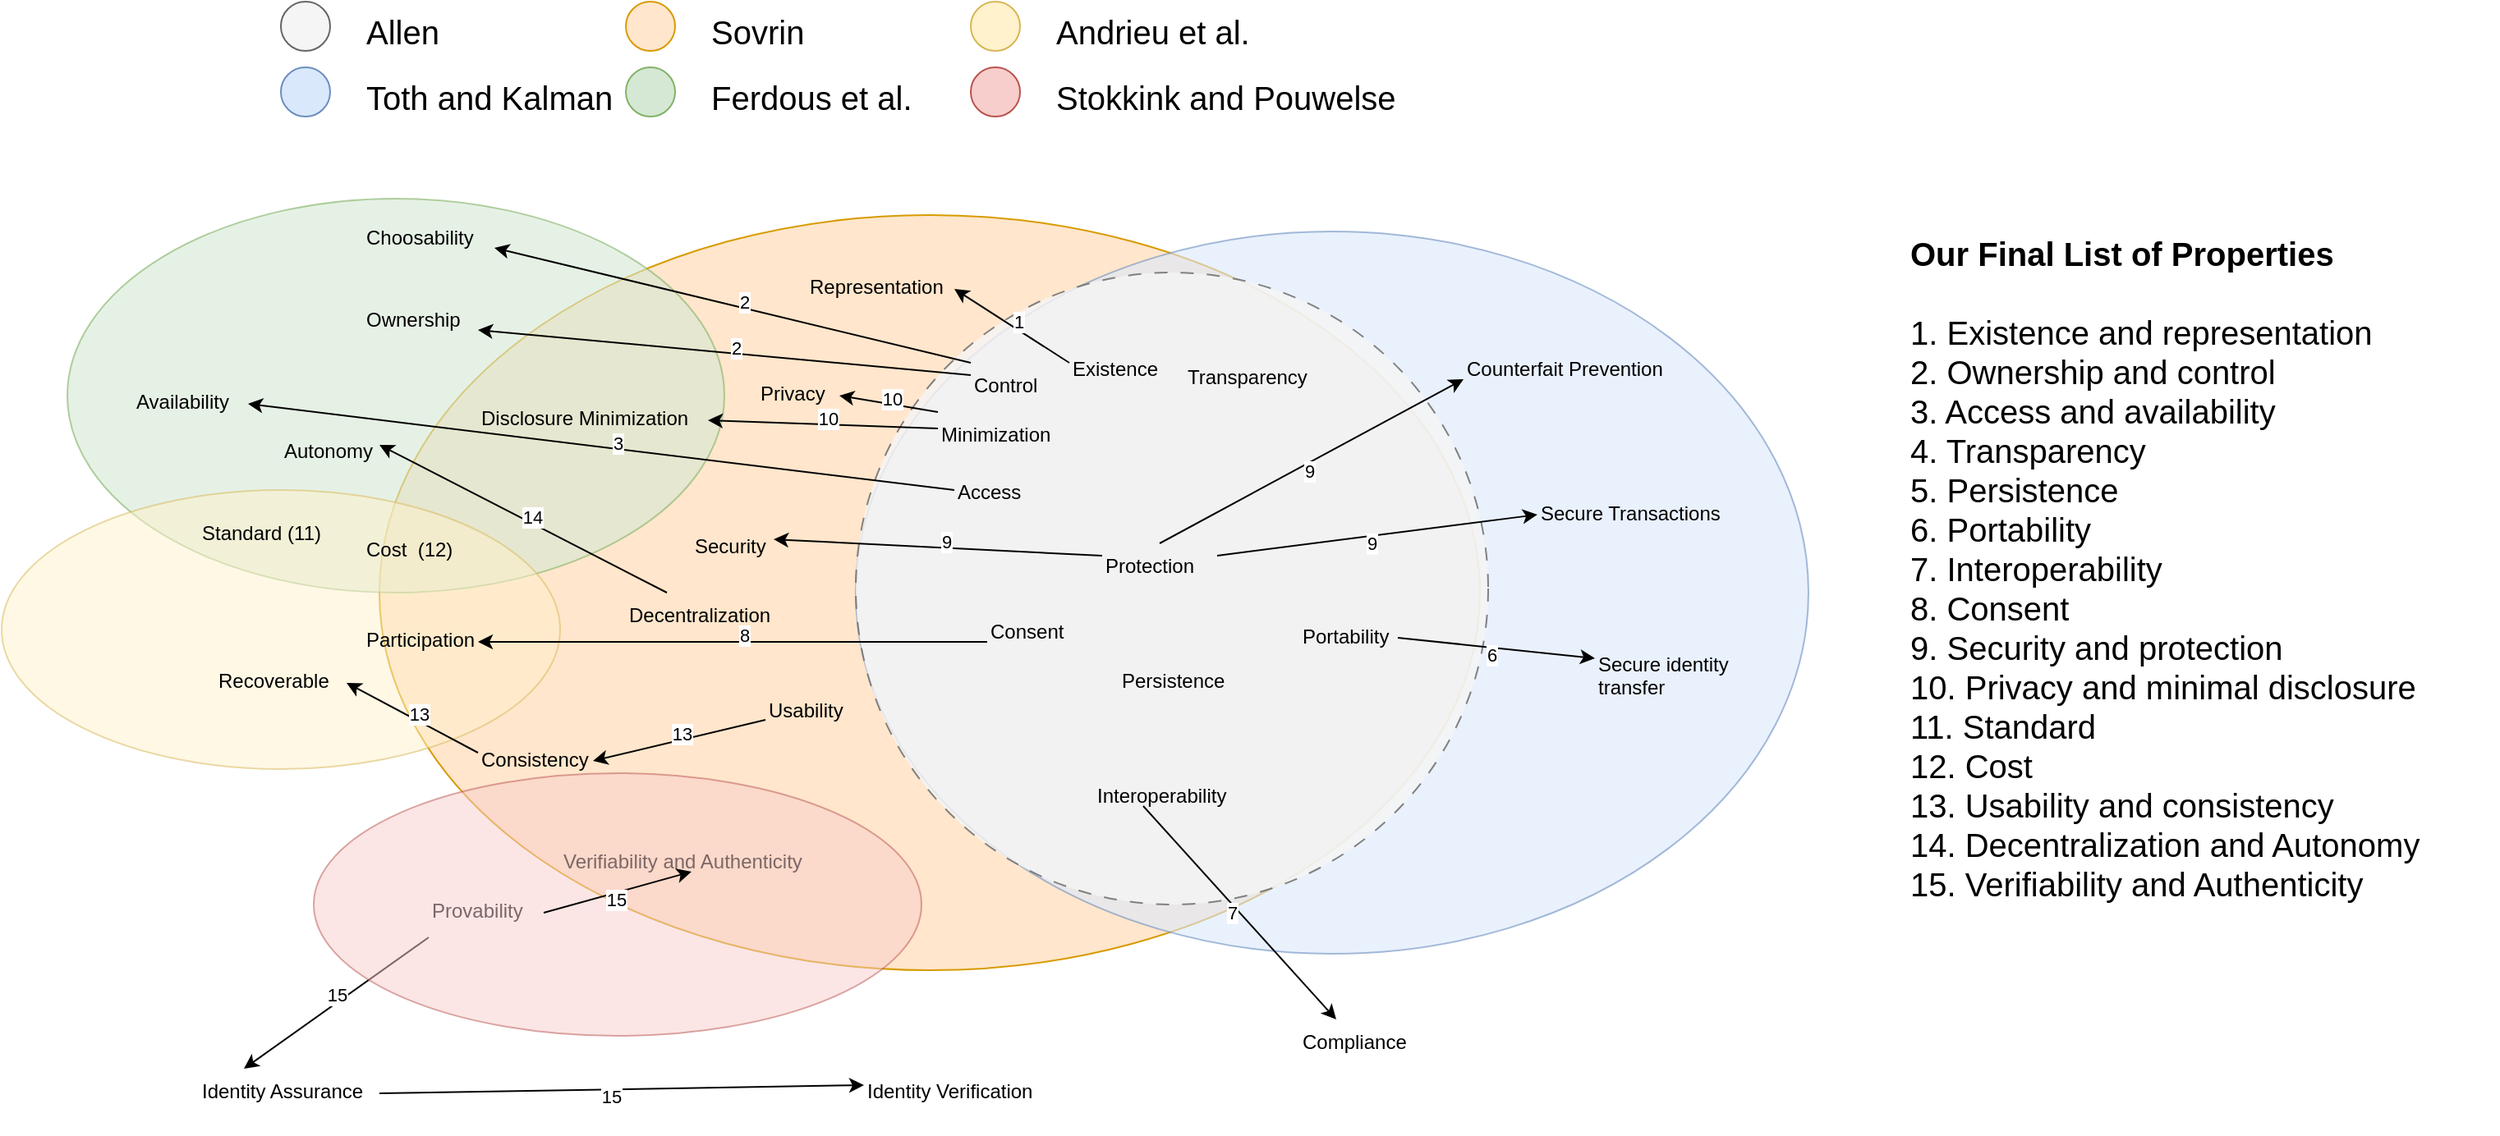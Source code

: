 <mxfile version="26.0.2">
  <diagram name="Page-1" id="9GJf1yy84qRueSx3Px-P">
    <mxGraphModel dx="2294" dy="1887" grid="1" gridSize="10" guides="1" tooltips="1" connect="1" arrows="1" fold="1" page="1" pageScale="1" pageWidth="850" pageHeight="1100" math="0" shadow="0">
      <root>
        <mxCell id="0" />
        <mxCell id="1" parent="0" />
        <mxCell id="8B6ErlbY6OxzYZ6iaxC0-92" value="" style="ellipse;whiteSpace=wrap;html=1;direction=west;fillColor=#ffe6cc;strokeColor=#d79b00;" parent="1" vertex="1">
          <mxGeometry x="-280" y="10" width="670" height="460" as="geometry" />
        </mxCell>
        <mxCell id="8B6ErlbY6OxzYZ6iaxC0-117" value="" style="ellipse;whiteSpace=wrap;html=1;direction=south;fillColor=#dae8fc;strokeColor=#6c8ebf;opacity=60;" parent="1" vertex="1">
          <mxGeometry x="10" y="20" width="580" height="440" as="geometry" />
        </mxCell>
        <mxCell id="8B6ErlbY6OxzYZ6iaxC0-107" value="" style="ellipse;whiteSpace=wrap;html=1;fillColor=#d5e8d4;strokeColor=#82b366;opacity=60;" parent="1" vertex="1">
          <mxGeometry x="-470" width="400" height="240" as="geometry" />
        </mxCell>
        <mxCell id="8B6ErlbY6OxzYZ6iaxC0-103" value="" style="ellipse;whiteSpace=wrap;html=1;fillColor=#fff2cc;strokeColor=#d6b656;opacity=50;" parent="1" vertex="1">
          <mxGeometry x="-510" y="177.5" width="340" height="170" as="geometry" />
        </mxCell>
        <mxCell id="8B6ErlbY6OxzYZ6iaxC0-83" value="" style="ellipse;whiteSpace=wrap;html=1;aspect=fixed;fillColor=#f5f5f5;dashed=1;dashPattern=8 8;fontColor=#333333;strokeColor=#666666;opacity=80;" parent="1" vertex="1">
          <mxGeometry x="10" y="45" width="385" height="385" as="geometry" />
        </mxCell>
        <mxCell id="8B6ErlbY6OxzYZ6iaxC0-40" value="" style="endArrow=classic;html=1;rounded=0;entryX=1;entryY=0.5;entryDx=0;entryDy=0;exitX=0;exitY=0.5;exitDx=0;exitDy=0;" parent="1" source="8B6ErlbY6OxzYZ6iaxC0-9" target="8B6ErlbY6OxzYZ6iaxC0-39" edge="1">
          <mxGeometry width="50" height="50" relative="1" as="geometry">
            <mxPoint x="205" y="350" as="sourcePoint" />
            <mxPoint x="293" y="460" as="targetPoint" />
          </mxGeometry>
        </mxCell>
        <mxCell id="8B6ErlbY6OxzYZ6iaxC0-41" value="8" style="edgeLabel;html=1;align=center;verticalAlign=middle;resizable=0;points=[];" parent="8B6ErlbY6OxzYZ6iaxC0-40" vertex="1" connectable="0">
          <mxGeometry x="-0.043" y="-4" relative="1" as="geometry">
            <mxPoint as="offset" />
          </mxGeometry>
        </mxCell>
        <mxCell id="ioSifhS3gLt-roLZk4ps-7" value="&lt;div&gt;&lt;b&gt;&lt;font style=&quot;font-size: 20px;&quot;&gt;Our Final List of Properties&lt;/font&gt;&lt;/b&gt;&lt;/div&gt;&lt;div&gt;&lt;font style=&quot;font-size: 20px;&quot;&gt;&lt;br&gt;&lt;/font&gt;&lt;/div&gt;&lt;div&gt;&lt;font style=&quot;font-size: 20px;&quot;&gt;1. Existence and representation&lt;/font&gt;&lt;/div&gt;&lt;div&gt;&lt;font style=&quot;font-size: 20px;&quot;&gt;2. Ownership and control&lt;/font&gt;&lt;/div&gt;&lt;div&gt;&lt;font style=&quot;font-size: 20px;&quot;&gt;3. Access and availability&lt;/font&gt;&lt;/div&gt;&lt;div&gt;&lt;font style=&quot;font-size: 20px;&quot;&gt;4. Transparency&lt;/font&gt;&lt;/div&gt;&lt;div&gt;&lt;font style=&quot;font-size: 20px;&quot;&gt;5. Persistence&lt;/font&gt;&lt;/div&gt;&lt;div&gt;&lt;font style=&quot;font-size: 20px;&quot;&gt;6. Portability&lt;/font&gt;&lt;/div&gt;&lt;div&gt;&lt;font style=&quot;font-size: 20px;&quot;&gt;7. Interoperability&lt;/font&gt;&lt;/div&gt;&lt;div&gt;&lt;font style=&quot;font-size: 20px;&quot;&gt;8. Consent&lt;/font&gt;&lt;/div&gt;&lt;div&gt;&lt;font style=&quot;font-size: 20px;&quot;&gt;9. Security and protection&lt;/font&gt;&lt;/div&gt;&lt;div&gt;&lt;font style=&quot;font-size: 20px;&quot;&gt;10. Privacy and minimal disclosure&lt;/font&gt;&lt;/div&gt;&lt;div&gt;&lt;font style=&quot;font-size: 20px;&quot;&gt;11. Standard&lt;/font&gt;&lt;/div&gt;&lt;div&gt;&lt;font style=&quot;font-size: 20px;&quot;&gt;12. Cost&lt;/font&gt;&lt;/div&gt;&lt;div&gt;&lt;font style=&quot;font-size: 20px;&quot;&gt;13. Usability and consistency&lt;/font&gt;&lt;/div&gt;&lt;div&gt;&lt;font style=&quot;font-size: 20px;&quot;&gt;14. Decentralization and Autonomy&lt;/font&gt;&lt;/div&gt;&lt;div&gt;&lt;font style=&quot;font-size: 20px;&quot;&gt;15. Verifiability and Authenticity&lt;/font&gt;&lt;/div&gt;" style="rounded=1;whiteSpace=wrap;html=1;align=left;fillColor=none;strokeColor=none;strokeWidth=2;" parent="1" vertex="1">
          <mxGeometry x="650" y="27.5" width="360" height="395" as="geometry" />
        </mxCell>
        <mxCell id="8B6ErlbY6OxzYZ6iaxC0-2" value="Existence &amp;nbsp;" style="text;whiteSpace=wrap;html=1;" parent="1" vertex="1">
          <mxGeometry x="140" y="90" width="90" height="40" as="geometry" />
        </mxCell>
        <mxCell id="8B6ErlbY6OxzYZ6iaxC0-3" value="Control &amp;nbsp;" style="text;whiteSpace=wrap;html=1;" parent="1" vertex="1">
          <mxGeometry x="80" y="100" width="50" height="30" as="geometry" />
        </mxCell>
        <mxCell id="8B6ErlbY6OxzYZ6iaxC0-4" value="Access &amp;nbsp;" style="text;whiteSpace=wrap;html=1;" parent="1" vertex="1">
          <mxGeometry x="70" y="165" width="50" height="25" as="geometry" />
        </mxCell>
        <mxCell id="8B6ErlbY6OxzYZ6iaxC0-5" value="Transparency &amp;nbsp;" style="text;whiteSpace=wrap;html=1;" parent="1" vertex="1">
          <mxGeometry x="210" y="95" width="110" height="40" as="geometry" />
        </mxCell>
        <mxCell id="8B6ErlbY6OxzYZ6iaxC0-6" value="Persistence &amp;nbsp;" style="text;whiteSpace=wrap;html=1;" parent="1" vertex="1">
          <mxGeometry x="170" y="280" width="100" height="40" as="geometry" />
        </mxCell>
        <mxCell id="8B6ErlbY6OxzYZ6iaxC0-7" value="Portability &amp;nbsp;" style="text;whiteSpace=wrap;html=1;" parent="1" vertex="1">
          <mxGeometry x="280" y="252.5" width="60" height="20" as="geometry" />
        </mxCell>
        <mxCell id="8B6ErlbY6OxzYZ6iaxC0-8" value="Interoperability &amp;nbsp;" style="text;whiteSpace=wrap;html=1;" parent="1" vertex="1">
          <mxGeometry x="155" y="350" width="120" height="20" as="geometry" />
        </mxCell>
        <mxCell id="8B6ErlbY6OxzYZ6iaxC0-9" value="Consent &amp;nbsp;" style="text;whiteSpace=wrap;html=1;" parent="1" vertex="1">
          <mxGeometry x="90" y="250" width="80" height="40" as="geometry" />
        </mxCell>
        <mxCell id="8B6ErlbY6OxzYZ6iaxC0-10" value="Protection &amp;nbsp;" style="text;whiteSpace=wrap;html=1;" parent="1" vertex="1">
          <mxGeometry x="160" y="210" width="70" height="30" as="geometry" />
        </mxCell>
        <mxCell id="8B6ErlbY6OxzYZ6iaxC0-11" value="&lt;div align=&quot;left&quot;&gt;Minimization&lt;/div&gt;" style="text;whiteSpace=wrap;html=1;" parent="1" vertex="1">
          <mxGeometry x="60" y="130" width="100" height="40" as="geometry" />
        </mxCell>
        <mxCell id="8B6ErlbY6OxzYZ6iaxC0-12" value="Representation" style="text;whiteSpace=wrap;html=1;" parent="1" vertex="1">
          <mxGeometry x="-20" y="40" width="90" height="30" as="geometry" />
        </mxCell>
        <mxCell id="8B6ErlbY6OxzYZ6iaxC0-15" value="" style="endArrow=classic;html=1;rounded=0;exitX=0;exitY=0.25;exitDx=0;exitDy=0;entryX=1;entryY=0.5;entryDx=0;entryDy=0;" parent="1" source="8B6ErlbY6OxzYZ6iaxC0-2" target="8B6ErlbY6OxzYZ6iaxC0-12" edge="1">
          <mxGeometry width="50" height="50" relative="1" as="geometry">
            <mxPoint x="370" y="200" as="sourcePoint" />
            <mxPoint x="420" y="150" as="targetPoint" />
          </mxGeometry>
        </mxCell>
        <mxCell id="8B6ErlbY6OxzYZ6iaxC0-16" value="1" style="edgeLabel;html=1;align=center;verticalAlign=middle;resizable=0;points=[];" parent="8B6ErlbY6OxzYZ6iaxC0-15" vertex="1" connectable="0">
          <mxGeometry x="-0.043" y="-4" relative="1" as="geometry">
            <mxPoint as="offset" />
          </mxGeometry>
        </mxCell>
        <mxCell id="8B6ErlbY6OxzYZ6iaxC0-17" value="Choosability &amp;nbsp;" style="text;whiteSpace=wrap;html=1;" parent="1" vertex="1">
          <mxGeometry x="-290" y="10" width="80" height="40" as="geometry" />
        </mxCell>
        <mxCell id="8B6ErlbY6OxzYZ6iaxC0-18" value="Ownership &amp;nbsp;" style="text;whiteSpace=wrap;html=1;" parent="1" vertex="1">
          <mxGeometry x="-290" y="60" width="70" height="40" as="geometry" />
        </mxCell>
        <mxCell id="8B6ErlbY6OxzYZ6iaxC0-19" value="" style="endArrow=classic;html=1;rounded=0;exitX=0;exitY=0;exitDx=0;exitDy=0;entryX=1;entryY=0.5;entryDx=0;entryDy=0;" parent="1" source="8B6ErlbY6OxzYZ6iaxC0-3" target="8B6ErlbY6OxzYZ6iaxC0-17" edge="1">
          <mxGeometry width="50" height="50" relative="1" as="geometry">
            <mxPoint x="315" y="140" as="sourcePoint" />
            <mxPoint x="370" y="70" as="targetPoint" />
          </mxGeometry>
        </mxCell>
        <mxCell id="8B6ErlbY6OxzYZ6iaxC0-20" value="2" style="edgeLabel;html=1;align=center;verticalAlign=middle;resizable=0;points=[];" parent="8B6ErlbY6OxzYZ6iaxC0-19" vertex="1" connectable="0">
          <mxGeometry x="-0.043" y="-4" relative="1" as="geometry">
            <mxPoint as="offset" />
          </mxGeometry>
        </mxCell>
        <mxCell id="8B6ErlbY6OxzYZ6iaxC0-21" value="" style="endArrow=classic;html=1;rounded=0;entryX=1;entryY=0.5;entryDx=0;entryDy=0;exitX=0;exitY=0.25;exitDx=0;exitDy=0;" parent="1" source="8B6ErlbY6OxzYZ6iaxC0-3" target="8B6ErlbY6OxzYZ6iaxC0-18" edge="1">
          <mxGeometry width="50" height="50" relative="1" as="geometry">
            <mxPoint x="400" y="190" as="sourcePoint" />
            <mxPoint x="380" y="80" as="targetPoint" />
          </mxGeometry>
        </mxCell>
        <mxCell id="8B6ErlbY6OxzYZ6iaxC0-22" value="2" style="edgeLabel;html=1;align=center;verticalAlign=middle;resizable=0;points=[];" parent="8B6ErlbY6OxzYZ6iaxC0-21" vertex="1" connectable="0">
          <mxGeometry x="-0.043" y="-4" relative="1" as="geometry">
            <mxPoint as="offset" />
          </mxGeometry>
        </mxCell>
        <mxCell id="8B6ErlbY6OxzYZ6iaxC0-24" value="Availability &amp;nbsp;" style="text;whiteSpace=wrap;html=1;" parent="1" vertex="1">
          <mxGeometry x="-430" y="110" width="70" height="30" as="geometry" />
        </mxCell>
        <mxCell id="8B6ErlbY6OxzYZ6iaxC0-25" value="" style="endArrow=classic;html=1;rounded=0;entryX=1;entryY=0.5;entryDx=0;entryDy=0;exitX=0;exitY=0.5;exitDx=0;exitDy=0;" parent="1" source="8B6ErlbY6OxzYZ6iaxC0-4" target="8B6ErlbY6OxzYZ6iaxC0-24" edge="1">
          <mxGeometry width="50" height="50" relative="1" as="geometry">
            <mxPoint x="50" y="170" as="sourcePoint" />
            <mxPoint x="460" y="180" as="targetPoint" />
          </mxGeometry>
        </mxCell>
        <mxCell id="8B6ErlbY6OxzYZ6iaxC0-26" value="3" style="edgeLabel;html=1;align=center;verticalAlign=middle;resizable=0;points=[];" parent="8B6ErlbY6OxzYZ6iaxC0-25" vertex="1" connectable="0">
          <mxGeometry x="-0.043" y="-4" relative="1" as="geometry">
            <mxPoint as="offset" />
          </mxGeometry>
        </mxCell>
        <mxCell id="8B6ErlbY6OxzYZ6iaxC0-32" value="Secure identity transfer" style="text;whiteSpace=wrap;html=1;" parent="1" vertex="1">
          <mxGeometry x="460" y="270" width="90" height="40" as="geometry" />
        </mxCell>
        <mxCell id="8B6ErlbY6OxzYZ6iaxC0-33" value="" style="endArrow=classic;html=1;rounded=0;entryX=0;entryY=0.25;entryDx=0;entryDy=0;exitX=1;exitY=0.75;exitDx=0;exitDy=0;" parent="1" source="8B6ErlbY6OxzYZ6iaxC0-7" target="8B6ErlbY6OxzYZ6iaxC0-32" edge="1">
          <mxGeometry width="50" height="50" relative="1" as="geometry">
            <mxPoint x="400" y="270" as="sourcePoint" />
            <mxPoint x="500" y="250" as="targetPoint" />
          </mxGeometry>
        </mxCell>
        <mxCell id="8B6ErlbY6OxzYZ6iaxC0-34" value="6" style="edgeLabel;html=1;align=center;verticalAlign=middle;resizable=0;points=[];" parent="8B6ErlbY6OxzYZ6iaxC0-33" vertex="1" connectable="0">
          <mxGeometry x="-0.043" y="-4" relative="1" as="geometry">
            <mxPoint as="offset" />
          </mxGeometry>
        </mxCell>
        <mxCell id="8B6ErlbY6OxzYZ6iaxC0-35" value="Compliance" style="text;whiteSpace=wrap;html=1;" parent="1" vertex="1">
          <mxGeometry x="280" y="500" width="90" height="40" as="geometry" />
        </mxCell>
        <mxCell id="8B6ErlbY6OxzYZ6iaxC0-37" value="" style="endArrow=classic;html=1;rounded=0;entryX=0.25;entryY=0;entryDx=0;entryDy=0;exitX=0.25;exitY=1;exitDx=0;exitDy=0;" parent="1" source="8B6ErlbY6OxzYZ6iaxC0-8" target="8B6ErlbY6OxzYZ6iaxC0-35" edge="1">
          <mxGeometry width="50" height="50" relative="1" as="geometry">
            <mxPoint x="325" y="331" as="sourcePoint" />
            <mxPoint x="440" y="380" as="targetPoint" />
          </mxGeometry>
        </mxCell>
        <mxCell id="8B6ErlbY6OxzYZ6iaxC0-38" value="7" style="edgeLabel;html=1;align=center;verticalAlign=middle;resizable=0;points=[];" parent="8B6ErlbY6OxzYZ6iaxC0-37" vertex="1" connectable="0">
          <mxGeometry x="-0.043" y="-4" relative="1" as="geometry">
            <mxPoint as="offset" />
          </mxGeometry>
        </mxCell>
        <mxCell id="8B6ErlbY6OxzYZ6iaxC0-39" value="Participation" style="text;whiteSpace=wrap;html=1;" parent="1" vertex="1">
          <mxGeometry x="-290" y="255" width="70" height="30" as="geometry" />
        </mxCell>
        <mxCell id="8B6ErlbY6OxzYZ6iaxC0-42" value="Security" style="text;whiteSpace=wrap;html=1;" parent="1" vertex="1">
          <mxGeometry x="-90" y="197.5" width="50" height="40" as="geometry" />
        </mxCell>
        <mxCell id="8B6ErlbY6OxzYZ6iaxC0-43" value="Counterfait Prevention" style="text;whiteSpace=wrap;html=1;" parent="1" vertex="1">
          <mxGeometry x="380" y="90" width="130" height="20" as="geometry" />
        </mxCell>
        <mxCell id="8B6ErlbY6OxzYZ6iaxC0-44" value="" style="endArrow=classic;html=1;rounded=0;entryX=1;entryY=0.25;entryDx=0;entryDy=0;exitX=0;exitY=0.25;exitDx=0;exitDy=0;" parent="1" source="8B6ErlbY6OxzYZ6iaxC0-10" target="8B6ErlbY6OxzYZ6iaxC0-42" edge="1">
          <mxGeometry width="50" height="50" relative="1" as="geometry">
            <mxPoint x="100" y="280" as="sourcePoint" />
            <mxPoint x="10" y="340" as="targetPoint" />
          </mxGeometry>
        </mxCell>
        <mxCell id="8B6ErlbY6OxzYZ6iaxC0-45" value="9" style="edgeLabel;html=1;align=center;verticalAlign=middle;resizable=0;points=[];" parent="8B6ErlbY6OxzYZ6iaxC0-44" vertex="1" connectable="0">
          <mxGeometry x="-0.043" y="-4" relative="1" as="geometry">
            <mxPoint as="offset" />
          </mxGeometry>
        </mxCell>
        <mxCell id="8B6ErlbY6OxzYZ6iaxC0-46" value="Secure Transactions" style="text;whiteSpace=wrap;html=1;" parent="1" vertex="1">
          <mxGeometry x="425" y="177.5" width="120" height="20" as="geometry" />
        </mxCell>
        <mxCell id="8B6ErlbY6OxzYZ6iaxC0-47" value="" style="endArrow=classic;html=1;rounded=0;entryX=0;entryY=1;entryDx=0;entryDy=0;exitX=0.5;exitY=0;exitDx=0;exitDy=0;" parent="1" source="8B6ErlbY6OxzYZ6iaxC0-10" target="8B6ErlbY6OxzYZ6iaxC0-43" edge="1">
          <mxGeometry width="50" height="50" relative="1" as="geometry">
            <mxPoint x="50" y="210" as="sourcePoint" />
            <mxPoint x="-90" y="210" as="targetPoint" />
          </mxGeometry>
        </mxCell>
        <mxCell id="8B6ErlbY6OxzYZ6iaxC0-48" value="9" style="edgeLabel;html=1;align=center;verticalAlign=middle;resizable=0;points=[];" parent="8B6ErlbY6OxzYZ6iaxC0-47" vertex="1" connectable="0">
          <mxGeometry x="-0.043" y="-4" relative="1" as="geometry">
            <mxPoint as="offset" />
          </mxGeometry>
        </mxCell>
        <mxCell id="8B6ErlbY6OxzYZ6iaxC0-49" value="" style="endArrow=classic;html=1;rounded=0;entryX=0;entryY=0.75;entryDx=0;entryDy=0;exitX=1;exitY=0.25;exitDx=0;exitDy=0;" parent="1" source="8B6ErlbY6OxzYZ6iaxC0-10" target="8B6ErlbY6OxzYZ6iaxC0-46" edge="1">
          <mxGeometry width="50" height="50" relative="1" as="geometry">
            <mxPoint x="50" y="200" as="sourcePoint" />
            <mxPoint x="-70" y="140" as="targetPoint" />
          </mxGeometry>
        </mxCell>
        <mxCell id="8B6ErlbY6OxzYZ6iaxC0-50" value="9" style="edgeLabel;html=1;align=center;verticalAlign=middle;resizable=0;points=[];" parent="8B6ErlbY6OxzYZ6iaxC0-49" vertex="1" connectable="0">
          <mxGeometry x="-0.043" y="-4" relative="1" as="geometry">
            <mxPoint as="offset" />
          </mxGeometry>
        </mxCell>
        <mxCell id="8B6ErlbY6OxzYZ6iaxC0-51" value="Disclosure Minimization" style="text;whiteSpace=wrap;html=1;" parent="1" vertex="1">
          <mxGeometry x="-220" y="120" width="140" height="20" as="geometry" />
        </mxCell>
        <mxCell id="8B6ErlbY6OxzYZ6iaxC0-52" value="" style="endArrow=classic;html=1;rounded=0;exitX=0;exitY=0.25;exitDx=0;exitDy=0;entryX=1;entryY=0.75;entryDx=0;entryDy=0;" parent="1" source="8B6ErlbY6OxzYZ6iaxC0-11" target="8B6ErlbY6OxzYZ6iaxC0-51" edge="1">
          <mxGeometry width="50" height="50" relative="1" as="geometry">
            <mxPoint x="73" y="200" as="sourcePoint" />
            <mxPoint x="-40" y="160" as="targetPoint" />
          </mxGeometry>
        </mxCell>
        <mxCell id="8B6ErlbY6OxzYZ6iaxC0-53" value="10" style="edgeLabel;html=1;align=center;verticalAlign=middle;resizable=0;points=[];" parent="8B6ErlbY6OxzYZ6iaxC0-52" vertex="1" connectable="0">
          <mxGeometry x="-0.043" y="-4" relative="1" as="geometry">
            <mxPoint as="offset" />
          </mxGeometry>
        </mxCell>
        <mxCell id="8B6ErlbY6OxzYZ6iaxC0-56" value="Privacy" style="text;whiteSpace=wrap;html=1;" parent="1" vertex="1">
          <mxGeometry x="-50" y="105" width="50" height="20" as="geometry" />
        </mxCell>
        <mxCell id="8B6ErlbY6OxzYZ6iaxC0-57" value="" style="endArrow=classic;html=1;rounded=0;entryX=1;entryY=0.75;entryDx=0;entryDy=0;exitX=0;exitY=0;exitDx=0;exitDy=0;" parent="1" source="8B6ErlbY6OxzYZ6iaxC0-11" target="8B6ErlbY6OxzYZ6iaxC0-56" edge="1">
          <mxGeometry width="50" height="50" relative="1" as="geometry">
            <mxPoint x="175" y="130" as="sourcePoint" />
            <mxPoint x="233" y="-10" as="targetPoint" />
          </mxGeometry>
        </mxCell>
        <mxCell id="8B6ErlbY6OxzYZ6iaxC0-58" value="10" style="edgeLabel;html=1;align=center;verticalAlign=middle;resizable=0;points=[];" parent="8B6ErlbY6OxzYZ6iaxC0-57" vertex="1" connectable="0">
          <mxGeometry x="-0.043" y="-4" relative="1" as="geometry">
            <mxPoint as="offset" />
          </mxGeometry>
        </mxCell>
        <mxCell id="8B6ErlbY6OxzYZ6iaxC0-60" value="Usability" style="text;whiteSpace=wrap;html=1;" parent="1" vertex="1">
          <mxGeometry x="-45" y="297.5" width="60" height="20" as="geometry" />
        </mxCell>
        <mxCell id="8B6ErlbY6OxzYZ6iaxC0-61" value="Consistency" style="text;whiteSpace=wrap;html=1;" parent="1" vertex="1">
          <mxGeometry x="-220" y="327.5" width="70" height="20" as="geometry" />
        </mxCell>
        <mxCell id="8B6ErlbY6OxzYZ6iaxC0-62" value="Recoverable" style="text;whiteSpace=wrap;html=1;" parent="1" vertex="1">
          <mxGeometry x="-380" y="280" width="80" height="30" as="geometry" />
        </mxCell>
        <mxCell id="8B6ErlbY6OxzYZ6iaxC0-63" value="" style="endArrow=classic;html=1;rounded=0;entryX=1;entryY=0.75;entryDx=0;entryDy=0;exitX=0;exitY=1;exitDx=0;exitDy=0;" parent="1" source="8B6ErlbY6OxzYZ6iaxC0-60" target="8B6ErlbY6OxzYZ6iaxC0-61" edge="1">
          <mxGeometry width="50" height="50" relative="1" as="geometry">
            <mxPoint x="325" y="331" as="sourcePoint" />
            <mxPoint x="440" y="380" as="targetPoint" />
          </mxGeometry>
        </mxCell>
        <mxCell id="8B6ErlbY6OxzYZ6iaxC0-64" value="13" style="edgeLabel;html=1;align=center;verticalAlign=middle;resizable=0;points=[];" parent="8B6ErlbY6OxzYZ6iaxC0-63" vertex="1" connectable="0">
          <mxGeometry x="-0.043" y="-4" relative="1" as="geometry">
            <mxPoint as="offset" />
          </mxGeometry>
        </mxCell>
        <mxCell id="8B6ErlbY6OxzYZ6iaxC0-65" value="" style="endArrow=classic;html=1;rounded=0;entryX=1;entryY=0.5;entryDx=0;entryDy=0;exitX=0;exitY=0.5;exitDx=0;exitDy=0;" parent="1" source="8B6ErlbY6OxzYZ6iaxC0-61" target="8B6ErlbY6OxzYZ6iaxC0-62" edge="1">
          <mxGeometry width="50" height="50" relative="1" as="geometry">
            <mxPoint x="555" y="320" as="sourcePoint" />
            <mxPoint x="640" y="365" as="targetPoint" />
          </mxGeometry>
        </mxCell>
        <mxCell id="8B6ErlbY6OxzYZ6iaxC0-66" value="13" style="edgeLabel;html=1;align=center;verticalAlign=middle;resizable=0;points=[];" parent="8B6ErlbY6OxzYZ6iaxC0-65" vertex="1" connectable="0">
          <mxGeometry x="-0.043" y="-4" relative="1" as="geometry">
            <mxPoint as="offset" />
          </mxGeometry>
        </mxCell>
        <mxCell id="8B6ErlbY6OxzYZ6iaxC0-68" value="Decentralization" style="text;whiteSpace=wrap;html=1;" parent="1" vertex="1">
          <mxGeometry x="-130" y="240" width="100" height="17.5" as="geometry" />
        </mxCell>
        <mxCell id="8B6ErlbY6OxzYZ6iaxC0-69" value="Autonomy" style="text;whiteSpace=wrap;html=1;" parent="1" vertex="1">
          <mxGeometry x="-340" y="140" width="60" height="20" as="geometry" />
        </mxCell>
        <mxCell id="8B6ErlbY6OxzYZ6iaxC0-70" value="" style="endArrow=classic;html=1;rounded=0;entryX=1;entryY=0.5;entryDx=0;entryDy=0;exitX=0.25;exitY=0;exitDx=0;exitDy=0;" parent="1" source="8B6ErlbY6OxzYZ6iaxC0-68" target="8B6ErlbY6OxzYZ6iaxC0-69" edge="1">
          <mxGeometry width="50" height="50" relative="1" as="geometry">
            <mxPoint x="100" y="280" as="sourcePoint" />
            <mxPoint x="10" y="340" as="targetPoint" />
          </mxGeometry>
        </mxCell>
        <mxCell id="8B6ErlbY6OxzYZ6iaxC0-71" value="14" style="edgeLabel;html=1;align=center;verticalAlign=middle;resizable=0;points=[];" parent="8B6ErlbY6OxzYZ6iaxC0-70" vertex="1" connectable="0">
          <mxGeometry x="-0.043" y="-4" relative="1" as="geometry">
            <mxPoint as="offset" />
          </mxGeometry>
        </mxCell>
        <mxCell id="8B6ErlbY6OxzYZ6iaxC0-72" value="Identity Verification" style="text;whiteSpace=wrap;html=1;" parent="1" vertex="1">
          <mxGeometry x="15" y="530" width="110" height="40" as="geometry" />
        </mxCell>
        <mxCell id="8B6ErlbY6OxzYZ6iaxC0-73" value="Verifiability and Authenticity" style="text;whiteSpace=wrap;html=1;" parent="1" vertex="1">
          <mxGeometry x="-170" y="390" width="160" height="20" as="geometry" />
        </mxCell>
        <mxCell id="8B6ErlbY6OxzYZ6iaxC0-74" value="Provability" style="text;whiteSpace=wrap;html=1;" parent="1" vertex="1">
          <mxGeometry x="-250" y="420" width="70" height="30" as="geometry" />
        </mxCell>
        <mxCell id="8B6ErlbY6OxzYZ6iaxC0-75" value="Identity Assurance" style="text;whiteSpace=wrap;html=1;" parent="1" vertex="1">
          <mxGeometry x="-390" y="530" width="110" height="30" as="geometry" />
        </mxCell>
        <mxCell id="8B6ErlbY6OxzYZ6iaxC0-78" value="" style="endArrow=classic;html=1;rounded=0;entryX=0.25;entryY=0;entryDx=0;entryDy=0;exitX=0;exitY=1;exitDx=0;exitDy=0;" parent="1" source="8B6ErlbY6OxzYZ6iaxC0-74" target="8B6ErlbY6OxzYZ6iaxC0-75" edge="1">
          <mxGeometry width="50" height="50" relative="1" as="geometry">
            <mxPoint x="-300" y="300" as="sourcePoint" />
            <mxPoint x="-345" y="390" as="targetPoint" />
          </mxGeometry>
        </mxCell>
        <mxCell id="8B6ErlbY6OxzYZ6iaxC0-79" value="15" style="edgeLabel;html=1;align=center;verticalAlign=middle;resizable=0;points=[];" parent="8B6ErlbY6OxzYZ6iaxC0-78" vertex="1" connectable="0">
          <mxGeometry x="-0.043" y="-4" relative="1" as="geometry">
            <mxPoint as="offset" />
          </mxGeometry>
        </mxCell>
        <mxCell id="8B6ErlbY6OxzYZ6iaxC0-80" value="" style="endArrow=classic;html=1;rounded=0;entryX=0;entryY=0.25;entryDx=0;entryDy=0;exitX=1;exitY=0.5;exitDx=0;exitDy=0;" parent="1" source="8B6ErlbY6OxzYZ6iaxC0-75" target="8B6ErlbY6OxzYZ6iaxC0-72" edge="1">
          <mxGeometry width="50" height="50" relative="1" as="geometry">
            <mxPoint x="-290" y="310" as="sourcePoint" />
            <mxPoint x="-335" y="400" as="targetPoint" />
          </mxGeometry>
        </mxCell>
        <mxCell id="8B6ErlbY6OxzYZ6iaxC0-81" value="15" style="edgeLabel;html=1;align=center;verticalAlign=middle;resizable=0;points=[];" parent="8B6ErlbY6OxzYZ6iaxC0-80" vertex="1" connectable="0">
          <mxGeometry x="-0.043" y="-4" relative="1" as="geometry">
            <mxPoint as="offset" />
          </mxGeometry>
        </mxCell>
        <mxCell id="8B6ErlbY6OxzYZ6iaxC0-108" value="" style="ellipse;whiteSpace=wrap;html=1;opacity=50;fillColor=#f8cecc;strokeColor=#b85450;" parent="1" vertex="1">
          <mxGeometry x="-320" y="350" width="370" height="160" as="geometry" />
        </mxCell>
        <mxCell id="8B6ErlbY6OxzYZ6iaxC0-90" value="" style="endArrow=classic;html=1;rounded=0;exitX=1;exitY=0.5;exitDx=0;exitDy=0;entryX=0.5;entryY=1;entryDx=0;entryDy=0;" parent="1" source="8B6ErlbY6OxzYZ6iaxC0-74" target="8B6ErlbY6OxzYZ6iaxC0-73" edge="1">
          <mxGeometry width="50" height="50" relative="1" as="geometry">
            <mxPoint x="-275" y="410" as="sourcePoint" />
            <mxPoint x="-300" y="330" as="targetPoint" />
          </mxGeometry>
        </mxCell>
        <mxCell id="8B6ErlbY6OxzYZ6iaxC0-91" value="15" style="edgeLabel;html=1;align=center;verticalAlign=middle;resizable=0;points=[];" parent="8B6ErlbY6OxzYZ6iaxC0-90" vertex="1" connectable="0">
          <mxGeometry x="-0.043" y="-4" relative="1" as="geometry">
            <mxPoint as="offset" />
          </mxGeometry>
        </mxCell>
        <mxCell id="8B6ErlbY6OxzYZ6iaxC0-98" value="Standard (11)" style="text;whiteSpace=wrap;html=1;" parent="1" vertex="1">
          <mxGeometry x="-390" y="190" width="80" height="40" as="geometry" />
        </mxCell>
        <mxCell id="8B6ErlbY6OxzYZ6iaxC0-99" value="Cost&amp;nbsp; (12)" style="text;whiteSpace=wrap;html=1;" parent="1" vertex="1">
          <mxGeometry x="-290" y="200" width="60" height="40" as="geometry" />
        </mxCell>
        <mxCell id="8B6ErlbY6OxzYZ6iaxC0-125" value="" style="ellipse;whiteSpace=wrap;html=1;aspect=fixed;fillColor=#ffe6cc;strokeColor=#d79b00;" parent="1" vertex="1">
          <mxGeometry x="-130" y="-120" width="30" height="30" as="geometry" />
        </mxCell>
        <mxCell id="8B6ErlbY6OxzYZ6iaxC0-127" value="&lt;font style=&quot;font-size: 20px;&quot;&gt;Sovrin&lt;/font&gt;" style="text;whiteSpace=wrap;html=1;" parent="1" vertex="1">
          <mxGeometry x="-80" y="-120" width="130" height="40" as="geometry" />
        </mxCell>
        <mxCell id="8B6ErlbY6OxzYZ6iaxC0-132" value="" style="ellipse;whiteSpace=wrap;html=1;aspect=fixed;fillColor=#d5e8d4;strokeColor=#82b366;" parent="1" vertex="1">
          <mxGeometry x="-130" y="-80" width="30" height="30" as="geometry" />
        </mxCell>
        <mxCell id="8B6ErlbY6OxzYZ6iaxC0-133" value="&lt;font style=&quot;font-size: 20px;&quot;&gt;Ferdous et al.&lt;/font&gt;" style="text;whiteSpace=wrap;html=1;" parent="1" vertex="1">
          <mxGeometry x="-80" y="-80" width="130" height="40" as="geometry" />
        </mxCell>
        <mxCell id="8B6ErlbY6OxzYZ6iaxC0-146" value="" style="ellipse;whiteSpace=wrap;html=1;aspect=fixed;fillColor=#fff2cc;strokeColor=#d6b656;" parent="1" vertex="1">
          <mxGeometry x="80" y="-120" width="30" height="30" as="geometry" />
        </mxCell>
        <mxCell id="8B6ErlbY6OxzYZ6iaxC0-147" value="&lt;font style=&quot;font-size: 20px;&quot;&gt;Andrieu et al.&lt;/font&gt;" style="text;whiteSpace=wrap;html=1;" parent="1" vertex="1">
          <mxGeometry x="130" y="-120" width="130" height="40" as="geometry" />
        </mxCell>
        <mxCell id="8B6ErlbY6OxzYZ6iaxC0-148" value="" style="ellipse;whiteSpace=wrap;html=1;aspect=fixed;fillColor=#f8cecc;strokeColor=#b85450;" parent="1" vertex="1">
          <mxGeometry x="80" y="-80" width="30" height="30" as="geometry" />
        </mxCell>
        <mxCell id="8B6ErlbY6OxzYZ6iaxC0-149" value="&lt;font style=&quot;font-size: 20px;&quot;&gt;Stokkink and Pouwelse &lt;/font&gt;" style="text;whiteSpace=wrap;html=1;" parent="1" vertex="1">
          <mxGeometry x="130" y="-80" width="230" height="40" as="geometry" />
        </mxCell>
        <mxCell id="8B6ErlbY6OxzYZ6iaxC0-150" value="" style="ellipse;whiteSpace=wrap;html=1;aspect=fixed;fillColor=#f5f5f5;strokeColor=#666666;fontColor=#333333;" parent="1" vertex="1">
          <mxGeometry x="-340" y="-120" width="30" height="30" as="geometry" />
        </mxCell>
        <mxCell id="8B6ErlbY6OxzYZ6iaxC0-151" value="&lt;font style=&quot;font-size: 20px;&quot;&gt;Allen&lt;/font&gt;" style="text;whiteSpace=wrap;html=1;" parent="1" vertex="1">
          <mxGeometry x="-290" y="-120" width="130" height="40" as="geometry" />
        </mxCell>
        <mxCell id="8B6ErlbY6OxzYZ6iaxC0-152" value="" style="ellipse;whiteSpace=wrap;html=1;aspect=fixed;fillColor=#dae8fc;strokeColor=#6c8ebf;" parent="1" vertex="1">
          <mxGeometry x="-340" y="-80" width="30" height="30" as="geometry" />
        </mxCell>
        <mxCell id="8B6ErlbY6OxzYZ6iaxC0-153" value="&lt;font style=&quot;font-size: 20px;&quot;&gt;Toth and Kalman&lt;/font&gt;" style="text;whiteSpace=wrap;html=1;" parent="1" vertex="1">
          <mxGeometry x="-290" y="-80" width="160" height="40" as="geometry" />
        </mxCell>
      </root>
    </mxGraphModel>
  </diagram>
</mxfile>
